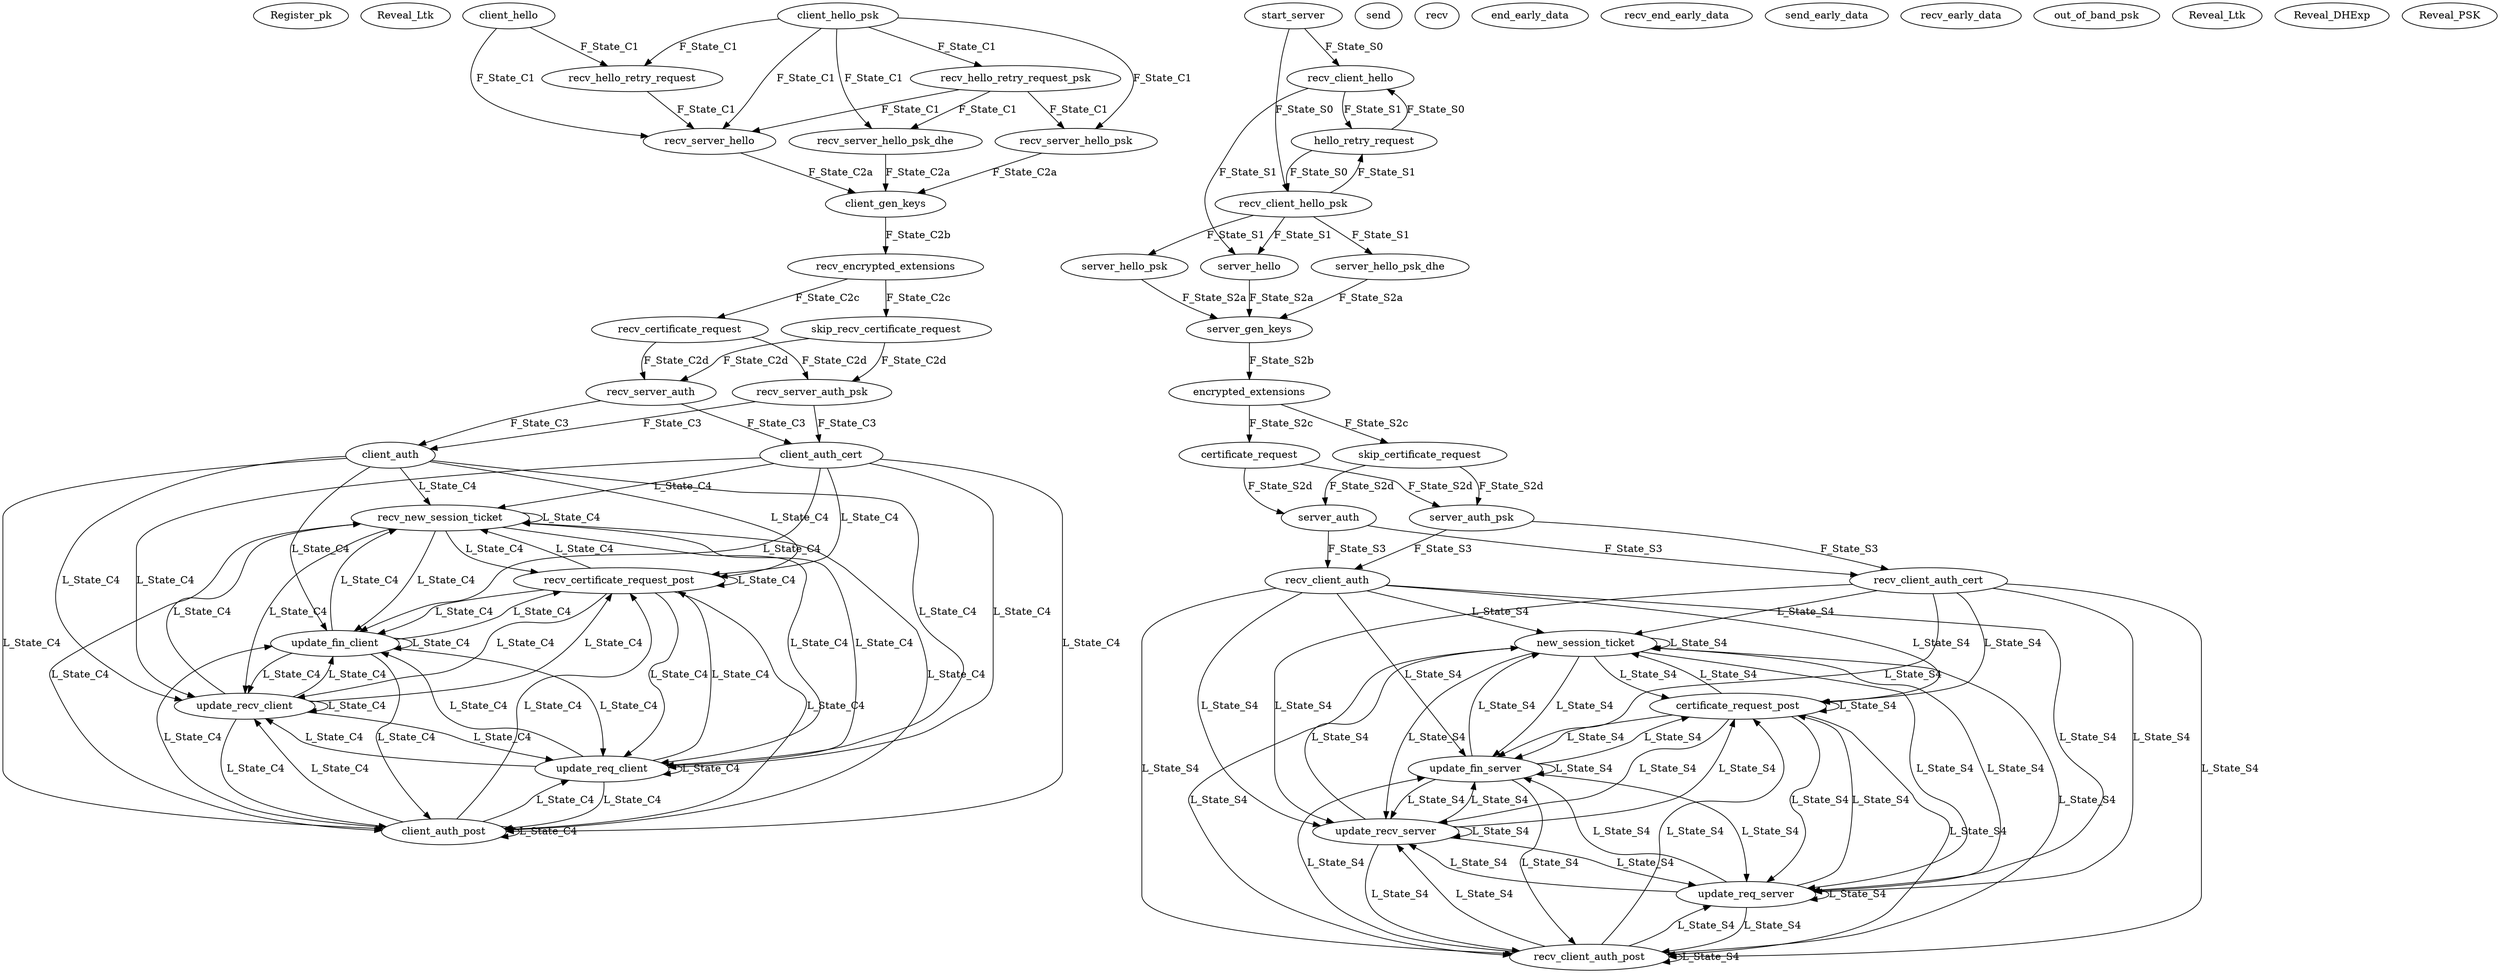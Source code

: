 digraph G {
n0[label="Register_pk"];
n1[label="Reveal_Ltk"];
n2[label="client_hello"];
n3[label="recv_hello_retry_request"];
n4[label="recv_server_hello"];
n5[label="client_gen_keys"];
n6[label="recv_encrypted_extensions"];
n7[label="recv_certificate_request"];
n8[label="skip_recv_certificate_request"];
n9[label="recv_server_auth"];
n10[label="client_auth"];
n11[label="client_auth_cert"];
n12[label="start_server"];
n13[label="recv_client_hello"];
n14[label="hello_retry_request"];
n15[label="server_hello"];
n16[label="server_gen_keys"];
n17[label="encrypted_extensions"];
n18[label="certificate_request"];
n19[label="skip_certificate_request"];
n20[label="server_auth"];
n21[label="recv_client_auth"];
n22[label="recv_client_auth_cert"];
n23[label="client_hello_psk"];
n24[label="recv_hello_retry_request_psk"];
n25[label="recv_server_hello_psk_dhe"];
n26[label="recv_server_hello_psk"];
n27[label="recv_server_auth_psk"];
n28[label="recv_client_hello_psk"];
n29[label="server_hello_psk_dhe"];
n30[label="server_hello_psk"];
n31[label="server_auth_psk"];
n32[label="send"];
n33[label="recv"];
n34[label="end_early_data"];
n35[label="recv_end_early_data"];
n36[label="send_early_data"];
n37[label="recv_early_data"];
n38[label="out_of_band_psk"];
n39[label="new_session_ticket"];
n40[label="recv_new_session_ticket"];
n41[label="certificate_request_post"];
n42[label="recv_certificate_request_post"];
n43[label="client_auth_post"];
n44[label="recv_client_auth_post"];
n45[label="update_req_client"];
n46[label="update_req_server"];
n47[label="update_recv_client"];
n48[label="update_recv_server"];
n49[label="update_fin_client"];
n50[label="update_fin_server"];
n51[label="Reveal_Ltk"];
n52[label="Reveal_DHExp"];
n53[label="Reveal_PSK"];
n2 -> n3[color="black",type="solid",label="F_State_C1"];
n23 -> n3[color="black",type="solid",label="F_State_C1"];
n2 -> n4[color="black",type="solid",label="F_State_C1"];
n3 -> n4[color="black",type="solid",label="F_State_C1"];
n23 -> n4[color="black",type="solid",label="F_State_C1"];
n24 -> n4[color="black",type="solid",label="F_State_C1"];
n4 -> n5[color="black",type="solid",label="F_State_C2a"];
n25 -> n5[color="black",type="solid",label="F_State_C2a"];
n26 -> n5[color="black",type="solid",label="F_State_C2a"];
n5 -> n6[color="black",type="solid",label="F_State_C2b"];
n6 -> n7[color="black",type="solid",label="F_State_C2c"];
n6 -> n8[color="black",type="solid",label="F_State_C2c"];
n7 -> n9[color="black",type="solid",label="F_State_C2d"];
n8 -> n9[color="black",type="solid",label="F_State_C2d"];
n9 -> n10[color="black",type="solid",label="F_State_C3"];
n27 -> n10[color="black",type="solid",label="F_State_C3"];
n9 -> n11[color="black",type="solid",label="F_State_C3"];
n27 -> n11[color="black",type="solid",label="F_State_C3"];
n12 -> n13[color="black",type="solid",label="F_State_S0"];
n14 -> n13[color="black",type="solid",label="F_State_S0"];
n13 -> n14[color="black",type="solid",label="F_State_S1"];
n28 -> n14[color="black",type="solid",label="F_State_S1"];
n13 -> n15[color="black",type="solid",label="F_State_S1"];
n28 -> n15[color="black",type="solid",label="F_State_S1"];
n15 -> n16[color="black",type="solid",label="F_State_S2a"];
n29 -> n16[color="black",type="solid",label="F_State_S2a"];
n30 -> n16[color="black",type="solid",label="F_State_S2a"];
n16 -> n17[color="black",type="solid",label="F_State_S2b"];
n17 -> n18[color="black",type="solid",label="F_State_S2c"];
n17 -> n19[color="black",type="solid",label="F_State_S2c"];
n18 -> n20[color="black",type="solid",label="F_State_S2d"];
n19 -> n20[color="black",type="solid",label="F_State_S2d"];
n20 -> n21[color="black",type="solid",label="F_State_S3"];
n31 -> n21[color="black",type="solid",label="F_State_S3"];
n20 -> n22[color="black",type="solid",label="F_State_S3"];
n31 -> n22[color="black",type="solid",label="F_State_S3"];
n23 -> n24[color="black",type="solid",label="F_State_C1"];
n23 -> n25[color="black",type="solid",label="F_State_C1"];
n24 -> n25[color="black",type="solid",label="F_State_C1"];
n23 -> n26[color="black",type="solid",label="F_State_C1"];
n24 -> n26[color="black",type="solid",label="F_State_C1"];
n7 -> n27[color="black",type="solid",label="F_State_C2d"];
n8 -> n27[color="black",type="solid",label="F_State_C2d"];
n12 -> n28[color="black",type="solid",label="F_State_S0"];
n14 -> n28[color="black",type="solid",label="F_State_S0"];
n28 -> n29[color="black",type="solid",label="F_State_S1"];
n28 -> n30[color="black",type="solid",label="F_State_S1"];
n18 -> n31[color="black",type="solid",label="F_State_S2d"];
n19 -> n31[color="black",type="solid",label="F_State_S2d"];
n21 -> n39[color="black",type="solid",label="L_State_S4"];
n22 -> n39[color="black",type="solid",label="L_State_S4"];
n39 -> n39[color="black",type="solid",label="L_State_S4"];
n41 -> n39[color="black",type="solid",label="L_State_S4"];
n44 -> n39[color="black",type="solid",label="L_State_S4"];
n46 -> n39[color="black",type="solid",label="L_State_S4"];
n48 -> n39[color="black",type="solid",label="L_State_S4"];
n50 -> n39[color="black",type="solid",label="L_State_S4"];
n10 -> n40[color="black",type="solid",label="L_State_C4"];
n11 -> n40[color="black",type="solid",label="L_State_C4"];
n40 -> n40[color="black",type="solid",label="L_State_C4"];
n42 -> n40[color="black",type="solid",label="L_State_C4"];
n43 -> n40[color="black",type="solid",label="L_State_C4"];
n45 -> n40[color="black",type="solid",label="L_State_C4"];
n47 -> n40[color="black",type="solid",label="L_State_C4"];
n49 -> n40[color="black",type="solid",label="L_State_C4"];
n21 -> n41[color="black",type="solid",label="L_State_S4"];
n22 -> n41[color="black",type="solid",label="L_State_S4"];
n39 -> n41[color="black",type="solid",label="L_State_S4"];
n41 -> n41[color="black",type="solid",label="L_State_S4"];
n44 -> n41[color="black",type="solid",label="L_State_S4"];
n46 -> n41[color="black",type="solid",label="L_State_S4"];
n48 -> n41[color="black",type="solid",label="L_State_S4"];
n50 -> n41[color="black",type="solid",label="L_State_S4"];
n10 -> n42[color="black",type="solid",label="L_State_C4"];
n11 -> n42[color="black",type="solid",label="L_State_C4"];
n40 -> n42[color="black",type="solid",label="L_State_C4"];
n42 -> n42[color="black",type="solid",label="L_State_C4"];
n43 -> n42[color="black",type="solid",label="L_State_C4"];
n45 -> n42[color="black",type="solid",label="L_State_C4"];
n47 -> n42[color="black",type="solid",label="L_State_C4"];
n49 -> n42[color="black",type="solid",label="L_State_C4"];
n10 -> n43[color="black",type="solid",label="L_State_C4"];
n11 -> n43[color="black",type="solid",label="L_State_C4"];
n40 -> n43[color="black",type="solid",label="L_State_C4"];
n42 -> n43[color="black",type="solid",label="L_State_C4"];
n43 -> n43[color="black",type="solid",label="L_State_C4"];
n45 -> n43[color="black",type="solid",label="L_State_C4"];
n47 -> n43[color="black",type="solid",label="L_State_C4"];
n49 -> n43[color="black",type="solid",label="L_State_C4"];
n21 -> n44[color="black",type="solid",label="L_State_S4"];
n22 -> n44[color="black",type="solid",label="L_State_S4"];
n39 -> n44[color="black",type="solid",label="L_State_S4"];
n41 -> n44[color="black",type="solid",label="L_State_S4"];
n44 -> n44[color="black",type="solid",label="L_State_S4"];
n46 -> n44[color="black",type="solid",label="L_State_S4"];
n48 -> n44[color="black",type="solid",label="L_State_S4"];
n50 -> n44[color="black",type="solid",label="L_State_S4"];
n10 -> n45[color="black",type="solid",label="L_State_C4"];
n11 -> n45[color="black",type="solid",label="L_State_C4"];
n40 -> n45[color="black",type="solid",label="L_State_C4"];
n42 -> n45[color="black",type="solid",label="L_State_C4"];
n43 -> n45[color="black",type="solid",label="L_State_C4"];
n45 -> n45[color="black",type="solid",label="L_State_C4"];
n47 -> n45[color="black",type="solid",label="L_State_C4"];
n49 -> n45[color="black",type="solid",label="L_State_C4"];
n21 -> n46[color="black",type="solid",label="L_State_S4"];
n22 -> n46[color="black",type="solid",label="L_State_S4"];
n39 -> n46[color="black",type="solid",label="L_State_S4"];
n41 -> n46[color="black",type="solid",label="L_State_S4"];
n44 -> n46[color="black",type="solid",label="L_State_S4"];
n46 -> n46[color="black",type="solid",label="L_State_S4"];
n48 -> n46[color="black",type="solid",label="L_State_S4"];
n50 -> n46[color="black",type="solid",label="L_State_S4"];
n10 -> n47[color="black",type="solid",label="L_State_C4"];
n11 -> n47[color="black",type="solid",label="L_State_C4"];
n40 -> n47[color="black",type="solid",label="L_State_C4"];
n42 -> n47[color="black",type="solid",label="L_State_C4"];
n43 -> n47[color="black",type="solid",label="L_State_C4"];
n45 -> n47[color="black",type="solid",label="L_State_C4"];
n47 -> n47[color="black",type="solid",label="L_State_C4"];
n49 -> n47[color="black",type="solid",label="L_State_C4"];
n21 -> n48[color="black",type="solid",label="L_State_S4"];
n22 -> n48[color="black",type="solid",label="L_State_S4"];
n39 -> n48[color="black",type="solid",label="L_State_S4"];
n41 -> n48[color="black",type="solid",label="L_State_S4"];
n44 -> n48[color="black",type="solid",label="L_State_S4"];
n46 -> n48[color="black",type="solid",label="L_State_S4"];
n48 -> n48[color="black",type="solid",label="L_State_S4"];
n50 -> n48[color="black",type="solid",label="L_State_S4"];
n10 -> n49[color="black",type="solid",label="L_State_C4"];
n11 -> n49[color="black",type="solid",label="L_State_C4"];
n40 -> n49[color="black",type="solid",label="L_State_C4"];
n42 -> n49[color="black",type="solid",label="L_State_C4"];
n43 -> n49[color="black",type="solid",label="L_State_C4"];
n45 -> n49[color="black",type="solid",label="L_State_C4"];
n47 -> n49[color="black",type="solid",label="L_State_C4"];
n49 -> n49[color="black",type="solid",label="L_State_C4"];
n21 -> n50[color="black",type="solid",label="L_State_S4"];
n22 -> n50[color="black",type="solid",label="L_State_S4"];
n39 -> n50[color="black",type="solid",label="L_State_S4"];
n41 -> n50[color="black",type="solid",label="L_State_S4"];
n44 -> n50[color="black",type="solid",label="L_State_S4"];
n46 -> n50[color="black",type="solid",label="L_State_S4"];
n48 -> n50[color="black",type="solid",label="L_State_S4"];
n50 -> n50[color="black",type="solid",label="L_State_S4"];
}
